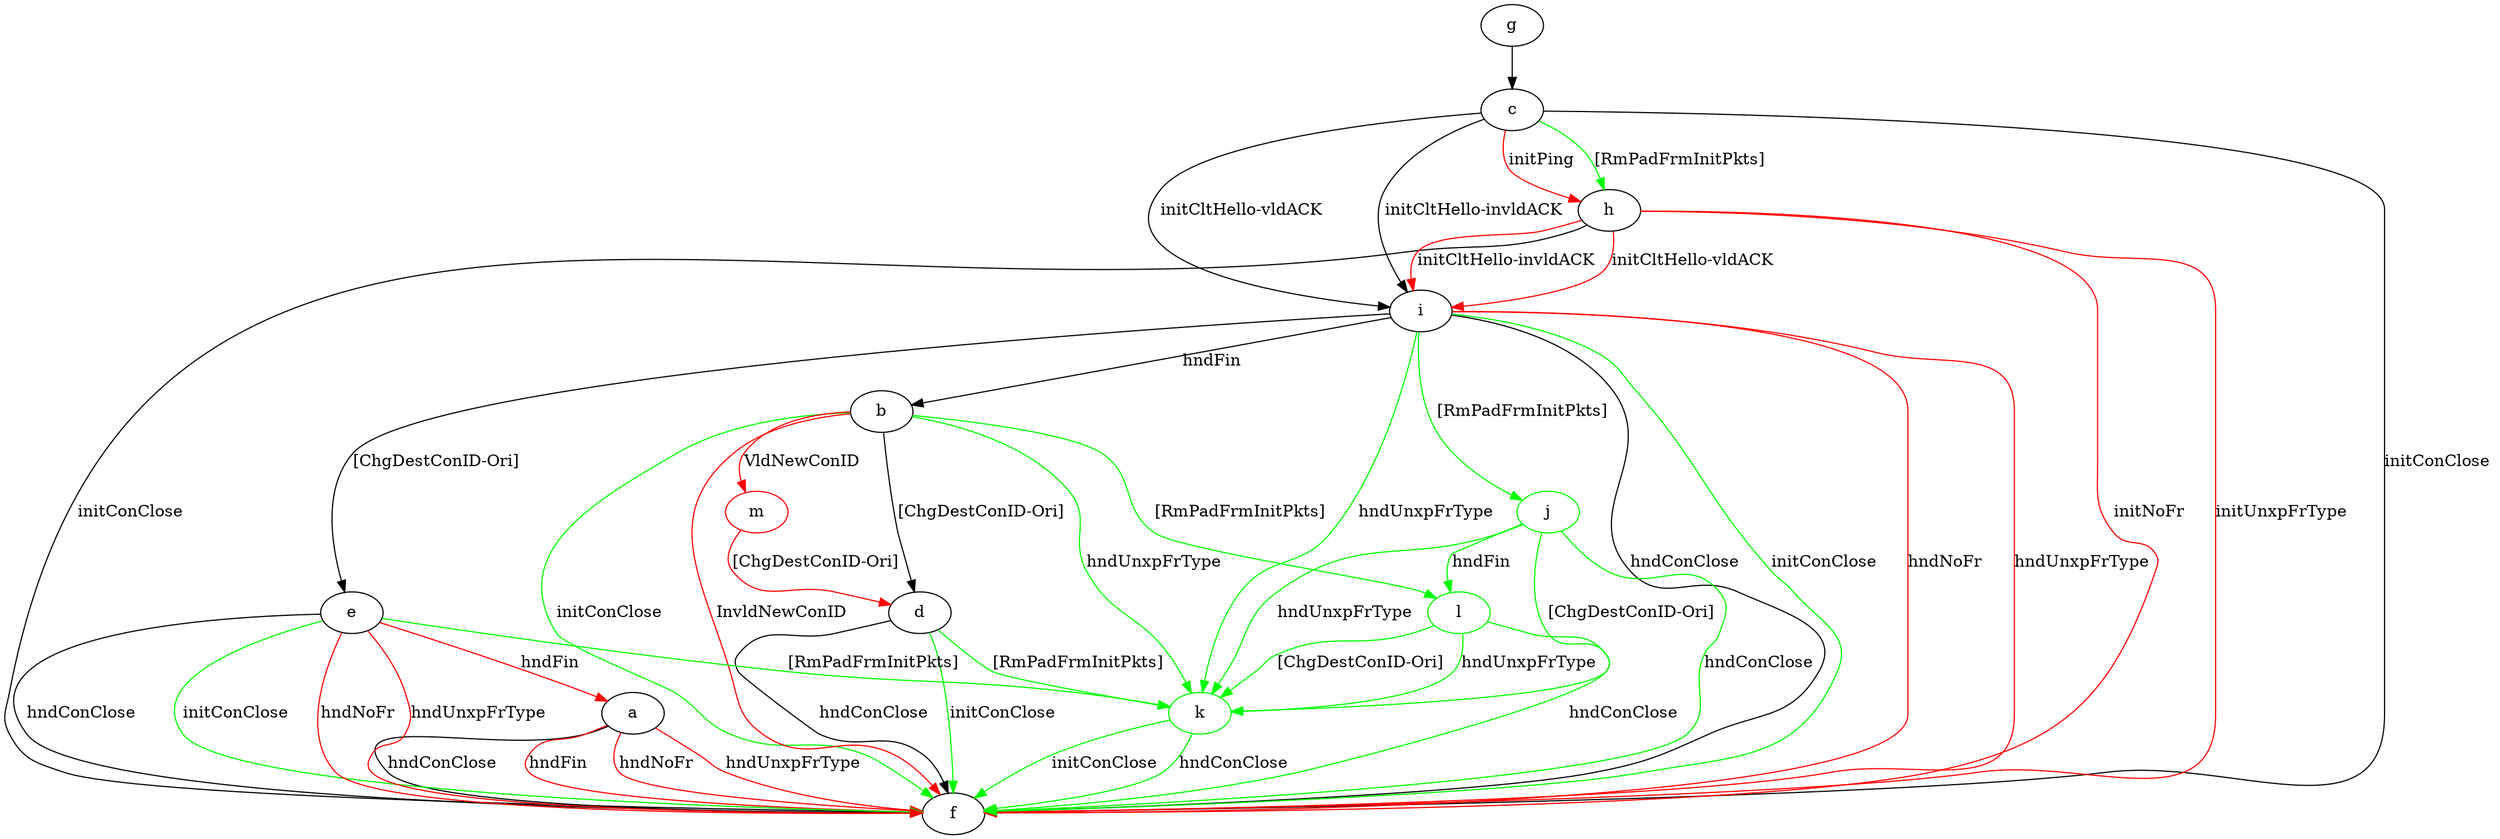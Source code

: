 digraph "" {
	a -> f	[key=0,
		label="hndConClose "];
	a -> f	[key=1,
		color=red,
		label="hndFin "];
	a -> f	[key=2,
		color=red,
		label="hndNoFr "];
	a -> f	[key=3,
		color=red,
		label="hndUnxpFrType "];
	b -> d	[key=0,
		label="[ChgDestConID-Ori] "];
	b -> f	[key=0,
		color=green,
		label="initConClose "];
	b -> f	[key=1,
		color=red,
		label="InvldNewConID "];
	k	[color=green];
	b -> k	[key=0,
		color=green,
		label="hndUnxpFrType "];
	l	[color=green];
	b -> l	[key=0,
		color=green,
		label="[RmPadFrmInitPkts] "];
	m	[color=red];
	b -> m	[key=0,
		color=red,
		label="VldNewConID "];
	c -> f	[key=0,
		label="initConClose "];
	c -> h	[key=0,
		color=green,
		label="[RmPadFrmInitPkts] "];
	c -> h	[key=1,
		color=red,
		label="initPing "];
	c -> i	[key=0,
		label="initCltHello-vldACK "];
	c -> i	[key=1,
		label="initCltHello-invldACK "];
	d -> f	[key=0,
		label="hndConClose "];
	d -> f	[key=1,
		color=green,
		label="initConClose "];
	d -> k	[key=0,
		color=green,
		label="[RmPadFrmInitPkts] "];
	e -> a	[key=0,
		color=red,
		label="hndFin "];
	e -> f	[key=0,
		label="hndConClose "];
	e -> f	[key=1,
		color=green,
		label="initConClose "];
	e -> f	[key=2,
		color=red,
		label="hndNoFr "];
	e -> f	[key=3,
		color=red,
		label="hndUnxpFrType "];
	e -> k	[key=0,
		color=green,
		label="[RmPadFrmInitPkts] "];
	g -> c	[key=0];
	h -> f	[key=0,
		label="initConClose "];
	h -> f	[key=1,
		color=red,
		label="initNoFr "];
	h -> f	[key=2,
		color=red,
		label="initUnxpFrType "];
	h -> i	[key=0,
		color=red,
		label="initCltHello-vldACK "];
	h -> i	[key=1,
		color=red,
		label="initCltHello-invldACK "];
	i -> b	[key=0,
		label="hndFin "];
	i -> e	[key=0,
		label="[ChgDestConID-Ori] "];
	i -> f	[key=0,
		label="hndConClose "];
	i -> f	[key=1,
		color=green,
		label="initConClose "];
	i -> f	[key=2,
		color=red,
		label="hndNoFr "];
	i -> f	[key=3,
		color=red,
		label="hndUnxpFrType "];
	j	[color=green];
	i -> j	[key=0,
		color=green,
		label="[RmPadFrmInitPkts] "];
	i -> k	[key=0,
		color=green,
		label="hndUnxpFrType "];
	j -> f	[key=0,
		color=green,
		label="hndConClose "];
	j -> k	[key=0,
		color=green,
		label="hndUnxpFrType "];
	j -> k	[key=1,
		color=green,
		label="[ChgDestConID-Ori] "];
	j -> l	[key=0,
		color=green,
		label="hndFin "];
	k -> f	[key=0,
		color=green,
		label="initConClose "];
	k -> f	[key=1,
		color=green,
		label="hndConClose "];
	l -> f	[key=0,
		color=green,
		label="hndConClose "];
	l -> k	[key=0,
		color=green,
		label="hndUnxpFrType "];
	l -> k	[key=1,
		color=green,
		label="[ChgDestConID-Ori] "];
	m -> d	[key=0,
		color=red,
		label="[ChgDestConID-Ori] "];
}
